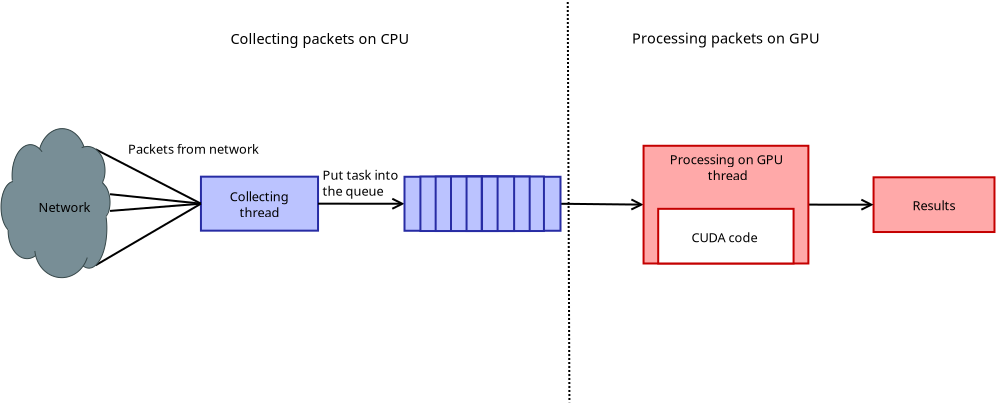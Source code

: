<?xml version="1.0" encoding="UTF-8"?>
<dia:diagram xmlns:dia="http://www.lysator.liu.se/~alla/dia/">
  <dia:layer name="Background" visible="true" active="true">
    <dia:object type="Flowchart - Box" version="0" id="O0">
      <dia:attribute name="obj_pos">
        <dia:point val="11.696,11.6"/>
      </dia:attribute>
      <dia:attribute name="obj_bb">
        <dia:rectangle val="11.646,11.55;17.601,14.35"/>
      </dia:attribute>
      <dia:attribute name="elem_corner">
        <dia:point val="11.696,11.6"/>
      </dia:attribute>
      <dia:attribute name="elem_width">
        <dia:real val="5.855"/>
      </dia:attribute>
      <dia:attribute name="elem_height">
        <dia:real val="2.7"/>
      </dia:attribute>
      <dia:attribute name="border_width">
        <dia:real val="0.1"/>
      </dia:attribute>
      <dia:attribute name="border_color">
        <dia:color val="#272ca4"/>
      </dia:attribute>
      <dia:attribute name="inner_color">
        <dia:color val="#bbc3ff"/>
      </dia:attribute>
      <dia:attribute name="show_background">
        <dia:boolean val="true"/>
      </dia:attribute>
      <dia:attribute name="padding">
        <dia:real val="0.5"/>
      </dia:attribute>
      <dia:attribute name="text">
        <dia:composite type="text">
          <dia:attribute name="string">
            <dia:string>#Collecting
thread#</dia:string>
          </dia:attribute>
          <dia:attribute name="font">
            <dia:font family="sans" style="0" name="Helvetica"/>
          </dia:attribute>
          <dia:attribute name="height">
            <dia:real val="0.8"/>
          </dia:attribute>
          <dia:attribute name="pos">
            <dia:point val="14.623,12.745"/>
          </dia:attribute>
          <dia:attribute name="color">
            <dia:color val="#000000"/>
          </dia:attribute>
          <dia:attribute name="alignment">
            <dia:enum val="1"/>
          </dia:attribute>
        </dia:composite>
      </dia:attribute>
    </dia:object>
    <dia:object type="Standard - Line" version="0" id="O1">
      <dia:attribute name="obj_pos">
        <dia:point val="6.424,10.23"/>
      </dia:attribute>
      <dia:attribute name="obj_bb">
        <dia:rectangle val="6.357,10.162;11.763,13.017"/>
      </dia:attribute>
      <dia:attribute name="conn_endpoints">
        <dia:point val="6.424,10.23"/>
        <dia:point val="11.696,12.95"/>
      </dia:attribute>
      <dia:attribute name="numcp">
        <dia:int val="1"/>
      </dia:attribute>
      <dia:connections>
        <dia:connection handle="0" to="O7" connection="11"/>
        <dia:connection handle="1" to="O0" connection="7"/>
      </dia:connections>
    </dia:object>
    <dia:object type="Standard - Line" version="0" id="O2">
      <dia:attribute name="obj_pos">
        <dia:point val="4.62,12.97"/>
      </dia:attribute>
      <dia:attribute name="obj_bb">
        <dia:rectangle val="4.62,12.97;4.62,12.97"/>
      </dia:attribute>
      <dia:attribute name="conn_endpoints">
        <dia:point val="4.62,12.97"/>
        <dia:point val="4.62,12.97"/>
      </dia:attribute>
      <dia:attribute name="numcp">
        <dia:int val="1"/>
      </dia:attribute>
      <dia:connections>
        <dia:connection handle="0" to="O7" connection="14"/>
        <dia:connection handle="1" to="O7" connection="14"/>
      </dia:connections>
    </dia:object>
    <dia:object type="Standard - Line" version="0" id="O3">
      <dia:attribute name="obj_pos">
        <dia:point val="7.15,12.477"/>
      </dia:attribute>
      <dia:attribute name="obj_bb">
        <dia:rectangle val="7.095,12.422;11.751,13.005"/>
      </dia:attribute>
      <dia:attribute name="conn_endpoints">
        <dia:point val="7.15,12.477"/>
        <dia:point val="11.696,12.95"/>
      </dia:attribute>
      <dia:attribute name="numcp">
        <dia:int val="1"/>
      </dia:attribute>
      <dia:connections>
        <dia:connection handle="0" to="O7" connection="8"/>
        <dia:connection handle="1" to="O0" connection="7"/>
      </dia:connections>
    </dia:object>
    <dia:object type="Standard - Line" version="0" id="O4">
      <dia:attribute name="obj_pos">
        <dia:point val="7.15,13.313"/>
      </dia:attribute>
      <dia:attribute name="obj_bb">
        <dia:rectangle val="7.096,12.896;11.749,13.367"/>
      </dia:attribute>
      <dia:attribute name="conn_endpoints">
        <dia:point val="7.15,13.313"/>
        <dia:point val="11.696,12.95"/>
      </dia:attribute>
      <dia:attribute name="numcp">
        <dia:int val="1"/>
      </dia:attribute>
      <dia:connections>
        <dia:connection handle="0" to="O7" connection="9"/>
        <dia:connection handle="1" to="O0" connection="7"/>
      </dia:connections>
    </dia:object>
    <dia:object type="Standard - Line" version="0" id="O5">
      <dia:attribute name="obj_pos">
        <dia:point val="6.425,16.032"/>
      </dia:attribute>
      <dia:attribute name="obj_bb">
        <dia:rectangle val="6.356,12.882;11.764,16.101"/>
      </dia:attribute>
      <dia:attribute name="conn_endpoints">
        <dia:point val="6.425,16.032"/>
        <dia:point val="11.696,12.95"/>
      </dia:attribute>
      <dia:attribute name="numcp">
        <dia:int val="1"/>
      </dia:attribute>
      <dia:connections>
        <dia:connection handle="0" to="O7" connection="10"/>
        <dia:connection handle="1" to="O0" connection="7"/>
      </dia:connections>
    </dia:object>
    <dia:object type="Standard - Text" version="1" id="O6">
      <dia:attribute name="obj_pos">
        <dia:point val="8.05,10.45"/>
      </dia:attribute>
      <dia:attribute name="obj_bb">
        <dia:rectangle val="8.05,9.855;14.967,10.6"/>
      </dia:attribute>
      <dia:attribute name="text">
        <dia:composite type="text">
          <dia:attribute name="string">
            <dia:string>#Packets from network#</dia:string>
          </dia:attribute>
          <dia:attribute name="font">
            <dia:font family="sans" style="0" name="Helvetica"/>
          </dia:attribute>
          <dia:attribute name="height">
            <dia:real val="0.8"/>
          </dia:attribute>
          <dia:attribute name="pos">
            <dia:point val="8.05,10.45"/>
          </dia:attribute>
          <dia:attribute name="color">
            <dia:color val="#000000"/>
          </dia:attribute>
          <dia:attribute name="alignment">
            <dia:enum val="0"/>
          </dia:attribute>
        </dia:composite>
      </dia:attribute>
      <dia:attribute name="valign">
        <dia:enum val="3"/>
      </dia:attribute>
    </dia:object>
    <dia:group>
      <dia:object type="Cisco - Cloud Dark" version="1" id="O7">
        <dia:attribute name="obj_pos">
          <dia:point val="1.7,9.2"/>
        </dia:attribute>
        <dia:attribute name="obj_bb">
          <dia:rectangle val="1.7,9.2;7.151,16.651"/>
        </dia:attribute>
        <dia:attribute name="meta">
          <dia:composite type="dict"/>
        </dia:attribute>
        <dia:attribute name="elem_corner">
          <dia:point val="1.7,9.2"/>
        </dia:attribute>
        <dia:attribute name="elem_width">
          <dia:real val="5.45"/>
        </dia:attribute>
        <dia:attribute name="elem_height">
          <dia:real val="7.45"/>
        </dia:attribute>
        <dia:attribute name="line_width">
          <dia:real val="0.1"/>
        </dia:attribute>
        <dia:attribute name="line_colour">
          <dia:color val="#272ca4"/>
        </dia:attribute>
        <dia:attribute name="fill_colour">
          <dia:color val="#bbc3ff"/>
        </dia:attribute>
        <dia:attribute name="show_background">
          <dia:boolean val="true"/>
        </dia:attribute>
        <dia:attribute name="line_style">
          <dia:enum val="0"/>
          <dia:real val="1"/>
        </dia:attribute>
        <dia:attribute name="flip_horizontal">
          <dia:boolean val="false"/>
        </dia:attribute>
        <dia:attribute name="flip_vertical">
          <dia:boolean val="false"/>
        </dia:attribute>
        <dia:attribute name="subscale">
          <dia:real val="1"/>
        </dia:attribute>
      </dia:object>
      <dia:object type="Standard - Text" version="1" id="O8">
        <dia:attribute name="obj_pos">
          <dia:point val="3.57,13.37"/>
        </dia:attribute>
        <dia:attribute name="obj_bb">
          <dia:rectangle val="3.57,12.775;6.242,13.52"/>
        </dia:attribute>
        <dia:attribute name="text">
          <dia:composite type="text">
            <dia:attribute name="string">
              <dia:string>#Network#</dia:string>
            </dia:attribute>
            <dia:attribute name="font">
              <dia:font family="sans" style="0" name="Helvetica"/>
            </dia:attribute>
            <dia:attribute name="height">
              <dia:real val="0.8"/>
            </dia:attribute>
            <dia:attribute name="pos">
              <dia:point val="3.57,13.37"/>
            </dia:attribute>
            <dia:attribute name="color">
              <dia:color val="#000000"/>
            </dia:attribute>
            <dia:attribute name="alignment">
              <dia:enum val="0"/>
            </dia:attribute>
          </dia:composite>
        </dia:attribute>
        <dia:attribute name="valign">
          <dia:enum val="3"/>
        </dia:attribute>
      </dia:object>
    </dia:group>
    <dia:object type="Standard - Text" version="1" id="O9">
      <dia:attribute name="obj_pos">
        <dia:point val="17.779,11.757"/>
      </dia:attribute>
      <dia:attribute name="obj_bb">
        <dia:rectangle val="17.779,11.162;21.784,12.707"/>
      </dia:attribute>
      <dia:attribute name="text">
        <dia:composite type="text">
          <dia:attribute name="string">
            <dia:string>#Put task into
the queue#</dia:string>
          </dia:attribute>
          <dia:attribute name="font">
            <dia:font family="sans" style="0" name="Helvetica"/>
          </dia:attribute>
          <dia:attribute name="height">
            <dia:real val="0.8"/>
          </dia:attribute>
          <dia:attribute name="pos">
            <dia:point val="17.779,11.757"/>
          </dia:attribute>
          <dia:attribute name="color">
            <dia:color val="#000000"/>
          </dia:attribute>
          <dia:attribute name="alignment">
            <dia:enum val="0"/>
          </dia:attribute>
        </dia:composite>
      </dia:attribute>
      <dia:attribute name="valign">
        <dia:enum val="3"/>
      </dia:attribute>
    </dia:object>
    <dia:object type="Standard - Line" version="0" id="O10">
      <dia:attribute name="obj_pos">
        <dia:point val="17.55,12.95"/>
      </dia:attribute>
      <dia:attribute name="obj_bb">
        <dia:rectangle val="17.5,12.624;21.986,13.285"/>
      </dia:attribute>
      <dia:attribute name="conn_endpoints">
        <dia:point val="17.55,12.95"/>
        <dia:point val="21.874,12.955"/>
      </dia:attribute>
      <dia:attribute name="numcp">
        <dia:int val="1"/>
      </dia:attribute>
      <dia:attribute name="end_arrow">
        <dia:enum val="1"/>
      </dia:attribute>
      <dia:attribute name="end_arrow_length">
        <dia:real val="0.5"/>
      </dia:attribute>
      <dia:attribute name="end_arrow_width">
        <dia:real val="0.5"/>
      </dia:attribute>
      <dia:connections>
        <dia:connection handle="1" to="O17" connection="3"/>
      </dia:connections>
    </dia:object>
    <dia:object type="Standard - Line" version="0" id="O11">
      <dia:attribute name="obj_pos">
        <dia:point val="29.674,12.955"/>
      </dia:attribute>
      <dia:attribute name="obj_bb">
        <dia:rectangle val="29.623,12.661;33.938,13.323"/>
      </dia:attribute>
      <dia:attribute name="conn_endpoints">
        <dia:point val="29.674,12.955"/>
        <dia:point val="33.827,12.998"/>
      </dia:attribute>
      <dia:attribute name="numcp">
        <dia:int val="1"/>
      </dia:attribute>
      <dia:attribute name="end_arrow">
        <dia:enum val="1"/>
      </dia:attribute>
      <dia:attribute name="end_arrow_length">
        <dia:real val="0.5"/>
      </dia:attribute>
      <dia:attribute name="end_arrow_width">
        <dia:real val="0.5"/>
      </dia:attribute>
      <dia:connections>
        <dia:connection handle="0" to="O17" connection="4"/>
        <dia:connection handle="1" to="O24" connection="3"/>
      </dia:connections>
    </dia:object>
    <dia:object type="Flowchart - Box" version="0" id="O12">
      <dia:attribute name="obj_pos">
        <dia:point val="45.327,11.632"/>
      </dia:attribute>
      <dia:attribute name="obj_bb">
        <dia:rectangle val="45.277,11.582;51.423,14.419"/>
      </dia:attribute>
      <dia:attribute name="elem_corner">
        <dia:point val="45.327,11.632"/>
      </dia:attribute>
      <dia:attribute name="elem_width">
        <dia:real val="6.046"/>
      </dia:attribute>
      <dia:attribute name="elem_height">
        <dia:real val="2.736"/>
      </dia:attribute>
      <dia:attribute name="border_width">
        <dia:real val="0.1"/>
      </dia:attribute>
      <dia:attribute name="border_color">
        <dia:color val="#c40000"/>
      </dia:attribute>
      <dia:attribute name="inner_color">
        <dia:color val="#ffa9a9"/>
      </dia:attribute>
      <dia:attribute name="show_background">
        <dia:boolean val="true"/>
      </dia:attribute>
      <dia:attribute name="padding">
        <dia:real val="0.5"/>
      </dia:attribute>
      <dia:attribute name="text">
        <dia:composite type="text">
          <dia:attribute name="string">
            <dia:string>#Results#</dia:string>
          </dia:attribute>
          <dia:attribute name="font">
            <dia:font family="sans" style="0" name="Helvetica"/>
          </dia:attribute>
          <dia:attribute name="height">
            <dia:real val="0.8"/>
          </dia:attribute>
          <dia:attribute name="pos">
            <dia:point val="48.35,13.195"/>
          </dia:attribute>
          <dia:attribute name="color">
            <dia:color val="#000000"/>
          </dia:attribute>
          <dia:attribute name="alignment">
            <dia:enum val="1"/>
          </dia:attribute>
        </dia:composite>
      </dia:attribute>
    </dia:object>
    <dia:object type="Standard - Line" version="0" id="O13">
      <dia:attribute name="obj_pos">
        <dia:point val="42.067,12.998"/>
      </dia:attribute>
      <dia:attribute name="obj_bb">
        <dia:rectangle val="42.017,12.669;45.439,13.331"/>
      </dia:attribute>
      <dia:attribute name="conn_endpoints">
        <dia:point val="42.067,12.998"/>
        <dia:point val="45.327,13.001"/>
      </dia:attribute>
      <dia:attribute name="numcp">
        <dia:int val="1"/>
      </dia:attribute>
      <dia:attribute name="end_arrow">
        <dia:enum val="1"/>
      </dia:attribute>
      <dia:attribute name="end_arrow_length">
        <dia:real val="0.5"/>
      </dia:attribute>
      <dia:attribute name="end_arrow_width">
        <dia:real val="0.5"/>
      </dia:attribute>
      <dia:connections>
        <dia:connection handle="0" to="O24" connection="4"/>
        <dia:connection handle="1" to="O12" connection="7"/>
      </dia:connections>
    </dia:object>
    <dia:object type="Standard - Text" version="1" id="O14">
      <dia:attribute name="obj_pos">
        <dia:point val="13.169,4.966"/>
      </dia:attribute>
      <dia:attribute name="obj_bb">
        <dia:rectangle val="13.169,4.293;22.641,5.136"/>
      </dia:attribute>
      <dia:attribute name="text">
        <dia:composite type="text">
          <dia:attribute name="string">
            <dia:string>#Collecting packets on CPU#</dia:string>
          </dia:attribute>
          <dia:attribute name="font">
            <dia:font family="sans" style="0" name="Helvetica"/>
          </dia:attribute>
          <dia:attribute name="height">
            <dia:real val="0.906"/>
          </dia:attribute>
          <dia:attribute name="pos">
            <dia:point val="13.169,4.966"/>
          </dia:attribute>
          <dia:attribute name="color">
            <dia:color val="#000000"/>
          </dia:attribute>
          <dia:attribute name="alignment">
            <dia:enum val="0"/>
          </dia:attribute>
        </dia:composite>
      </dia:attribute>
      <dia:attribute name="valign">
        <dia:enum val="3"/>
      </dia:attribute>
    </dia:object>
    <dia:object type="Standard - Text" version="1" id="O15">
      <dia:attribute name="obj_pos">
        <dia:point val="33.245,4.94"/>
      </dia:attribute>
      <dia:attribute name="obj_bb">
        <dia:rectangle val="33.245,4.247;43.064,5.152"/>
      </dia:attribute>
      <dia:attribute name="text">
        <dia:composite type="text">
          <dia:attribute name="string">
            <dia:string>#Processing packets on GPU#</dia:string>
          </dia:attribute>
          <dia:attribute name="font">
            <dia:font family="sans" style="0" name="Helvetica"/>
          </dia:attribute>
          <dia:attribute name="height">
            <dia:real val="0.906"/>
          </dia:attribute>
          <dia:attribute name="pos">
            <dia:point val="33.245,4.94"/>
          </dia:attribute>
          <dia:attribute name="color">
            <dia:color val="#000000"/>
          </dia:attribute>
          <dia:attribute name="alignment">
            <dia:enum val="0"/>
          </dia:attribute>
        </dia:composite>
      </dia:attribute>
      <dia:attribute name="valign">
        <dia:enum val="3"/>
      </dia:attribute>
    </dia:object>
    <dia:object type="Standard - Line" version="0" id="O16">
      <dia:attribute name="obj_pos">
        <dia:point val="30.036,2.867"/>
      </dia:attribute>
      <dia:attribute name="obj_bb">
        <dia:rectangle val="29.986,2.817;30.17,22.93"/>
      </dia:attribute>
      <dia:attribute name="conn_endpoints">
        <dia:point val="30.036,2.867"/>
        <dia:point val="30.12,22.88"/>
      </dia:attribute>
      <dia:attribute name="numcp">
        <dia:int val="1"/>
      </dia:attribute>
      <dia:attribute name="line_style">
        <dia:enum val="4"/>
      </dia:attribute>
    </dia:object>
    <dia:group>
      <dia:object type="Standard - Box" version="0" id="O17">
        <dia:attribute name="obj_pos">
          <dia:point val="21.874,11.605"/>
        </dia:attribute>
        <dia:attribute name="obj_bb">
          <dia:rectangle val="21.824,11.555;29.724,14.355"/>
        </dia:attribute>
        <dia:attribute name="elem_corner">
          <dia:point val="21.874,11.605"/>
        </dia:attribute>
        <dia:attribute name="elem_width">
          <dia:real val="7.8"/>
        </dia:attribute>
        <dia:attribute name="elem_height">
          <dia:real val="2.7"/>
        </dia:attribute>
        <dia:attribute name="border_color">
          <dia:color val="#272ca4"/>
        </dia:attribute>
        <dia:attribute name="inner_color">
          <dia:color val="#bbc3ff"/>
        </dia:attribute>
        <dia:attribute name="show_background">
          <dia:boolean val="true"/>
        </dia:attribute>
      </dia:object>
      <dia:object type="Standard - Line" version="0" id="O18">
        <dia:attribute name="obj_pos">
          <dia:point val="25.774,12.955"/>
        </dia:attribute>
        <dia:attribute name="obj_bb">
          <dia:rectangle val="25.774,12.955;25.774,12.955"/>
        </dia:attribute>
        <dia:attribute name="conn_endpoints">
          <dia:point val="25.774,12.955"/>
          <dia:point val="25.774,12.955"/>
        </dia:attribute>
        <dia:attribute name="numcp">
          <dia:int val="1"/>
        </dia:attribute>
        <dia:attribute name="line_color">
          <dia:color val="#272ca4"/>
        </dia:attribute>
        <dia:connections>
          <dia:connection handle="0" to="O17" connection="8"/>
          <dia:connection handle="1" to="O17" connection="8"/>
        </dia:connections>
      </dia:object>
      <dia:object type="Standard - Box" version="0" id="O19">
        <dia:attribute name="obj_pos">
          <dia:point val="22.67,11.595"/>
        </dia:attribute>
        <dia:attribute name="obj_bb">
          <dia:rectangle val="22.62,11.545;28.896,14.369"/>
        </dia:attribute>
        <dia:attribute name="elem_corner">
          <dia:point val="22.67,11.595"/>
        </dia:attribute>
        <dia:attribute name="elem_width">
          <dia:real val="6.176"/>
        </dia:attribute>
        <dia:attribute name="elem_height">
          <dia:real val="2.723"/>
        </dia:attribute>
        <dia:attribute name="border_color">
          <dia:color val="#272ca4"/>
        </dia:attribute>
        <dia:attribute name="inner_color">
          <dia:color val="#bbc3ff"/>
        </dia:attribute>
        <dia:attribute name="show_background">
          <dia:boolean val="true"/>
        </dia:attribute>
      </dia:object>
      <dia:object type="Standard - Box" version="0" id="O20">
        <dia:attribute name="obj_pos">
          <dia:point val="23.432,11.595"/>
        </dia:attribute>
        <dia:attribute name="obj_bb">
          <dia:rectangle val="23.382,11.545;28.183,14.368"/>
        </dia:attribute>
        <dia:attribute name="elem_corner">
          <dia:point val="23.432,11.595"/>
        </dia:attribute>
        <dia:attribute name="elem_width">
          <dia:real val="4.701"/>
        </dia:attribute>
        <dia:attribute name="elem_height">
          <dia:real val="2.723"/>
        </dia:attribute>
        <dia:attribute name="border_color">
          <dia:color val="#272ca4"/>
        </dia:attribute>
        <dia:attribute name="inner_color">
          <dia:color val="#bbc3ff"/>
        </dia:attribute>
        <dia:attribute name="show_background">
          <dia:boolean val="true"/>
        </dia:attribute>
      </dia:object>
      <dia:object type="Standard - Box" version="0" id="O21">
        <dia:attribute name="obj_pos">
          <dia:point val="24.199,11.595"/>
        </dia:attribute>
        <dia:attribute name="obj_bb">
          <dia:rectangle val="24.149,11.545;27.405,14.368"/>
        </dia:attribute>
        <dia:attribute name="elem_corner">
          <dia:point val="24.199,11.595"/>
        </dia:attribute>
        <dia:attribute name="elem_width">
          <dia:real val="3.156"/>
        </dia:attribute>
        <dia:attribute name="elem_height">
          <dia:real val="2.723"/>
        </dia:attribute>
        <dia:attribute name="border_color">
          <dia:color val="#272ca4"/>
        </dia:attribute>
        <dia:attribute name="inner_color">
          <dia:color val="#bbc3ff"/>
        </dia:attribute>
        <dia:attribute name="show_background">
          <dia:boolean val="true"/>
        </dia:attribute>
      </dia:object>
      <dia:object type="Standard - Box" version="0" id="O22">
        <dia:attribute name="obj_pos">
          <dia:point val="24.977,11.595"/>
        </dia:attribute>
        <dia:attribute name="obj_bb">
          <dia:rectangle val="24.927,11.545;26.578,14.368"/>
        </dia:attribute>
        <dia:attribute name="elem_corner">
          <dia:point val="24.977,11.595"/>
        </dia:attribute>
        <dia:attribute name="elem_width">
          <dia:real val="1.552"/>
        </dia:attribute>
        <dia:attribute name="elem_height">
          <dia:real val="2.723"/>
        </dia:attribute>
        <dia:attribute name="border_color">
          <dia:color val="#272ca4"/>
        </dia:attribute>
        <dia:attribute name="inner_color">
          <dia:color val="#bbc3ff"/>
        </dia:attribute>
        <dia:attribute name="show_background">
          <dia:boolean val="true"/>
        </dia:attribute>
      </dia:object>
      <dia:object type="Standard - Box" version="0" id="O23">
        <dia:attribute name="obj_pos">
          <dia:point val="25.734,11.579"/>
        </dia:attribute>
        <dia:attribute name="obj_bb">
          <dia:rectangle val="25.684,11.529;25.8,14.352"/>
        </dia:attribute>
        <dia:attribute name="elem_corner">
          <dia:point val="25.734,11.579"/>
        </dia:attribute>
        <dia:attribute name="elem_width">
          <dia:real val="0.016"/>
        </dia:attribute>
        <dia:attribute name="elem_height">
          <dia:real val="2.723"/>
        </dia:attribute>
        <dia:attribute name="border_color">
          <dia:color val="#272ca4"/>
        </dia:attribute>
        <dia:attribute name="inner_color">
          <dia:color val="#bbc3ff"/>
        </dia:attribute>
        <dia:attribute name="show_background">
          <dia:boolean val="true"/>
        </dia:attribute>
      </dia:object>
    </dia:group>
    <dia:group>
      <dia:object type="Standard - Box" version="0" id="O24">
        <dia:attribute name="obj_pos">
          <dia:point val="33.827,10.055"/>
        </dia:attribute>
        <dia:attribute name="obj_bb">
          <dia:rectangle val="33.776,10.005;42.117,15.991"/>
        </dia:attribute>
        <dia:attribute name="elem_corner">
          <dia:point val="33.827,10.055"/>
        </dia:attribute>
        <dia:attribute name="elem_width">
          <dia:real val="8.241"/>
        </dia:attribute>
        <dia:attribute name="elem_height">
          <dia:real val="5.886"/>
        </dia:attribute>
        <dia:attribute name="border_width">
          <dia:real val="0.1"/>
        </dia:attribute>
        <dia:attribute name="border_color">
          <dia:color val="#c40000"/>
        </dia:attribute>
        <dia:attribute name="inner_color">
          <dia:color val="#ffa9a9"/>
        </dia:attribute>
        <dia:attribute name="show_background">
          <dia:boolean val="true"/>
        </dia:attribute>
      </dia:object>
      <dia:object type="Standard - Text" version="1" id="O25">
        <dia:attribute name="obj_pos">
          <dia:point val="38.031,10.98"/>
        </dia:attribute>
        <dia:attribute name="obj_bb">
          <dia:rectangle val="34.946,10.385;41.116,11.93"/>
        </dia:attribute>
        <dia:attribute name="text">
          <dia:composite type="text">
            <dia:attribute name="string">
              <dia:string>#Processing on GPU 
thread#</dia:string>
            </dia:attribute>
            <dia:attribute name="font">
              <dia:font family="sans" style="0" name="Helvetica"/>
            </dia:attribute>
            <dia:attribute name="height">
              <dia:real val="0.8"/>
            </dia:attribute>
            <dia:attribute name="pos">
              <dia:point val="38.031,10.98"/>
            </dia:attribute>
            <dia:attribute name="color">
              <dia:color val="#000000"/>
            </dia:attribute>
            <dia:attribute name="alignment">
              <dia:enum val="1"/>
            </dia:attribute>
          </dia:composite>
        </dia:attribute>
        <dia:attribute name="valign">
          <dia:enum val="3"/>
        </dia:attribute>
      </dia:object>
    </dia:group>
    <dia:object type="Standard - Box" version="0" id="O26">
      <dia:attribute name="obj_pos">
        <dia:point val="34.559,13.208"/>
      </dia:attribute>
      <dia:attribute name="obj_bb">
        <dia:rectangle val="34.509,13.158;41.378,15.991"/>
      </dia:attribute>
      <dia:attribute name="elem_corner">
        <dia:point val="34.559,13.208"/>
      </dia:attribute>
      <dia:attribute name="elem_width">
        <dia:real val="6.769"/>
      </dia:attribute>
      <dia:attribute name="elem_height">
        <dia:real val="2.733"/>
      </dia:attribute>
      <dia:attribute name="border_width">
        <dia:real val="0.1"/>
      </dia:attribute>
      <dia:attribute name="border_color">
        <dia:color val="#c40000"/>
      </dia:attribute>
      <dia:attribute name="show_background">
        <dia:boolean val="true"/>
      </dia:attribute>
    </dia:object>
    <dia:object type="Standard - Text" version="1" id="O27">
      <dia:attribute name="obj_pos">
        <dia:point val="36.229,14.875"/>
      </dia:attribute>
      <dia:attribute name="obj_bb">
        <dia:rectangle val="36.229,14.28;39.814,15.025"/>
      </dia:attribute>
      <dia:attribute name="text">
        <dia:composite type="text">
          <dia:attribute name="string">
            <dia:string>#CUDA code#</dia:string>
          </dia:attribute>
          <dia:attribute name="font">
            <dia:font family="sans" style="0" name="Helvetica"/>
          </dia:attribute>
          <dia:attribute name="height">
            <dia:real val="0.8"/>
          </dia:attribute>
          <dia:attribute name="pos">
            <dia:point val="36.229,14.875"/>
          </dia:attribute>
          <dia:attribute name="color">
            <dia:color val="#000000"/>
          </dia:attribute>
          <dia:attribute name="alignment">
            <dia:enum val="0"/>
          </dia:attribute>
        </dia:composite>
      </dia:attribute>
      <dia:attribute name="valign">
        <dia:enum val="3"/>
      </dia:attribute>
    </dia:object>
  </dia:layer>
</dia:diagram>
